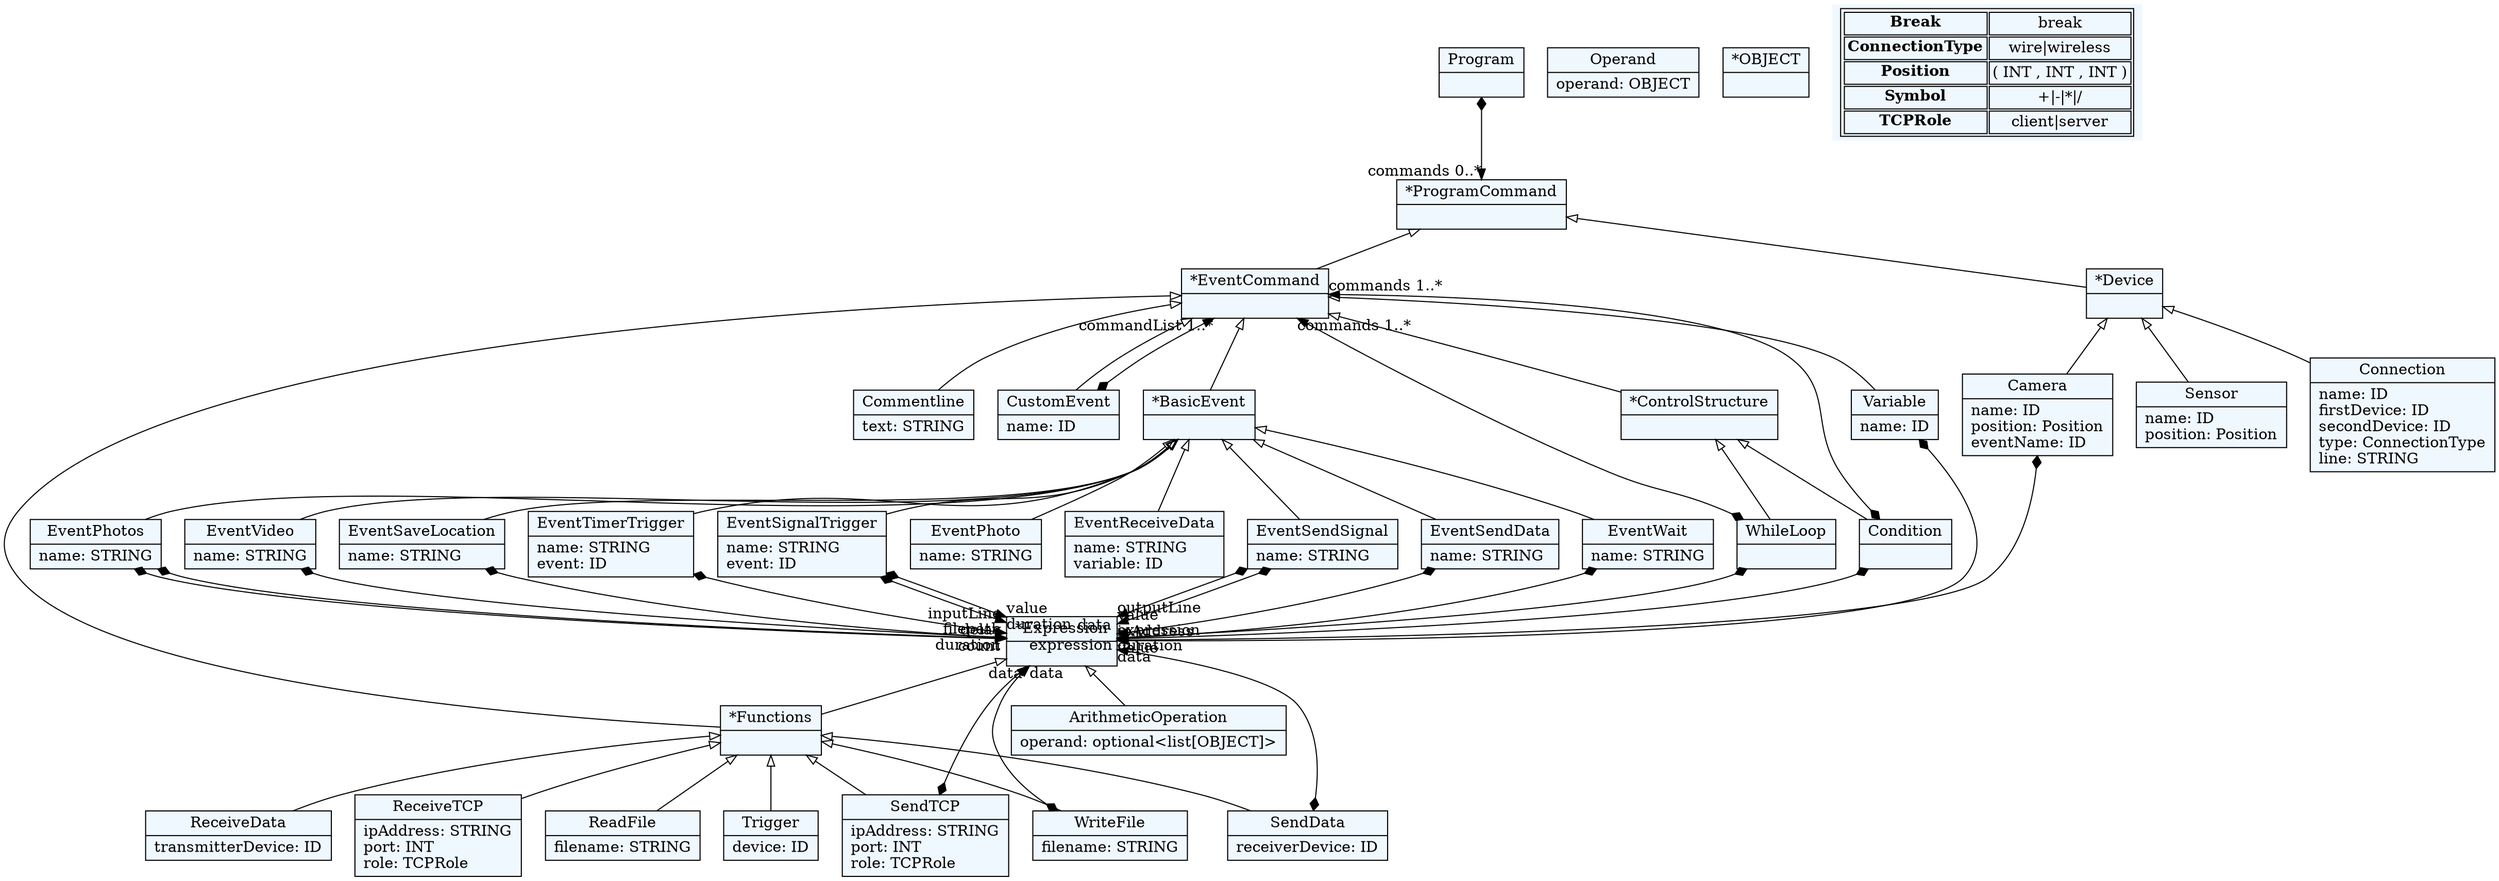
    digraph textX {
    fontname = "Bitstream Vera Sans"
    fontsize = 8
    node[
        shape=record,
        style=filled,
        fillcolor=aliceblue
    ]
    nodesep = 0.3
    edge[dir=black,arrowtail=empty]


2109366652272[ label="{Program|}"]

2109366654256[ label="{*ProgramCommand|}"]

2109366656240[ label="{*EventCommand|}"]

2109366658224[ label="{*Device|}"]

2109366628464[ label="{Camera|name: ID\lposition: Position\leventName: ID\l}"]

2109366661200[ label="{Sensor|name: ID\lposition: Position\l}"]

2109366667152[ label="{Connection|name: ID\lfirstDevice: ID\lsecondDevice: ID\ltype: ConnectionType\lline: STRING\l}"]

2109366670128[ label="{CustomEvent|name: ID\l}"]

2109366669136[ label="{*BasicEvent|}"]

2109366562000[ label="{EventWait|name: STRING\l}"]

2109366559024[ label="{EventPhoto|name: STRING\l}"]

2109366569936[ label="{EventPhotos|name: STRING\l}"]

2109366553072[ label="{EventVideo|name: STRING\l}"]

2109366564976[ label="{EventSaveLocation|name: STRING\l}"]

2109366550096[ label="{EventTimerTrigger|name: STRING\levent: ID\l}"]

2109366557040[ label="{EventSignalTrigger|name: STRING\levent: ID\l}"]

2109366560016[ label="{EventSendSignal|name: STRING\l}"]

2109366570928[ label="{EventSendData|name: STRING\l}"]

2109366548112[ label="{EventReceiveData|name: STRING\lvariable: ID\l}"]

2109366573904[ label="{*ControlStructure|}"]

2109366544144[ label="{Condition|}"]

2109366574896[ label="{WhileLoop|}"]

2109366552080[ label="{*Expression|}"]

2109366576880[ label="{ArithmeticOperation|operand: optional\<list[OBJECT]\>\l}"]

2109366547120[ label="{Operand|operand: OBJECT\l}"]

2109366578864[ label="{Variable|name: ID\l}"]

2109366549104[ label="{*Functions|}"]

2109366581840[ label="{SendData|receiverDevice: ID\l}"]

2109366582832[ label="{ReceiveData|transmitterDevice: ID\l}"]

2109366587792[ label="{SendTCP|ipAddress: STRING\lport: INT\lrole: TCPRole\l}"]

2109366592752[ label="{ReceiveTCP|ipAddress: STRING\lport: INT\lrole: TCPRole\l}"]

2109366584816[ label="{WriteFile|filename: STRING\l}"]

2109366589776[ label="{ReadFile|filename: STRING\l}"]

2109366593744[ label="{Trigger|device: ID\l}"]

2109366597712[ label="{Commentline|text: STRING\l}"]



2109366652272 -> 2109366654256[arrowtail=diamond, dir=both, headlabel="commands 0..*"]
2109366654256 -> 2109366658224 [dir=back]
2109366654256 -> 2109366656240 [dir=back]
2109366656240 -> 2109366597712 [dir=back]
2109366656240 -> 2109366573904 [dir=back]
2109366656240 -> 2109366578864 [dir=back]
2109366656240 -> 2109366549104 [dir=back]
2109366656240 -> 2109366670128 [dir=back]
2109366656240 -> 2109366669136 [dir=back]
2109366658224 -> 2109366661200 [dir=back]
2109366658224 -> 2109366628464 [dir=back]
2109366658224 -> 2109366667152 [dir=back]
2109366628464 -> 2109366552080[arrowtail=diamond, dir=both, headlabel="ipAddress "]
2109366670128 -> 2109366656240[arrowtail=diamond, dir=both, headlabel="commandList 1..*"]
2109366669136 -> 2109366559024 [dir=back]
2109366669136 -> 2109366569936 [dir=back]
2109366669136 -> 2109366562000 [dir=back]
2109366669136 -> 2109366553072 [dir=back]
2109366669136 -> 2109366564976 [dir=back]
2109366669136 -> 2109366550096 [dir=back]
2109366669136 -> 2109366557040 [dir=back]
2109366669136 -> 2109366560016 [dir=back]
2109366669136 -> 2109366570928 [dir=back]
2109366669136 -> 2109366548112 [dir=back]
2109366562000 -> 2109366552080[arrowtail=diamond, dir=both, headlabel="duration "]
2109366569936 -> 2109366552080[arrowtail=diamond, dir=both, headlabel="count "]
2109366569936 -> 2109366552080[arrowtail=diamond, dir=both, headlabel="delay "]
2109366553072 -> 2109366552080[arrowtail=diamond, dir=both, headlabel="duration "]
2109366564976 -> 2109366552080[arrowtail=diamond, dir=both, headlabel="filepath "]
2109366550096 -> 2109366552080[arrowtail=diamond, dir=both, headlabel="duration "]
2109366557040 -> 2109366552080[arrowtail=diamond, dir=both, headlabel="inputLine "]
2109366557040 -> 2109366552080[arrowtail=diamond, dir=both, headlabel="value "]
2109366560016 -> 2109366552080[arrowtail=diamond, dir=both, headlabel="outputLine "]
2109366560016 -> 2109366552080[arrowtail=diamond, dir=both, headlabel="value "]
2109366570928 -> 2109366552080[arrowtail=diamond, dir=both, headlabel="data "]
2109366573904 -> 2109366544144 [dir=back]
2109366573904 -> 2109366574896 [dir=back]
2109366544144 -> 2109366552080[arrowtail=diamond, dir=both, headlabel="expression "]
2109366544144 -> 2109366656240[arrowtail=diamond, dir=both, headlabel="commands 1..*"]
2109366574896 -> 2109366552080[arrowtail=diamond, dir=both, headlabel="expression "]
2109366574896 -> 2109366656240[arrowtail=diamond, dir=both, headlabel="commands 1..*"]
2109366552080 -> 2109366549104 [dir=back]
2109366552080 -> 2109366576880 [dir=back]
2109366620528[ label="{*OBJECT|}"]

2109366620528[ label="{*OBJECT|}"]

2109366578864 -> 2109366552080[arrowtail=diamond, dir=both, headlabel="value "]
2109366549104 -> 2109366581840 [dir=back]
2109366549104 -> 2109366582832 [dir=back]
2109366549104 -> 2109366587792 [dir=back]
2109366549104 -> 2109366592752 [dir=back]
2109366549104 -> 2109366584816 [dir=back]
2109366549104 -> 2109366589776 [dir=back]
2109366549104 -> 2109366593744 [dir=back]
2109366581840 -> 2109366552080[arrowtail=diamond, dir=both, headlabel="data "]
2109366587792 -> 2109366552080[arrowtail=diamond, dir=both, headlabel="data "]
2109366584816 -> 2109366552080[arrowtail=diamond, dir=both, headlabel="data "]
match_rules [ shape=plaintext, label=< <table>
	<tr>
		<td><b>Break</b></td><td>break</td>
	</tr>
	<tr>
		<td><b>ConnectionType</b></td><td>wire|wireless</td>
	</tr>
	<tr>
		<td><b>Position</b></td><td>( INT , INT , INT )</td>
	</tr>
	<tr>
		<td><b>Symbol</b></td><td>+|-|*|/</td>
	</tr>
	<tr>
		<td><b>TCPRole</b></td><td>client|server</td>
	</tr>
</table> >]


}
